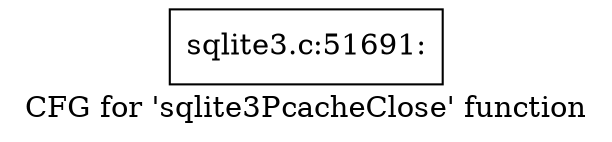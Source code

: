 digraph "CFG for 'sqlite3PcacheClose' function" {
	label="CFG for 'sqlite3PcacheClose' function";

	Node0x55c0f76a4170 [shape=record,label="{sqlite3.c:51691:}"];
}
